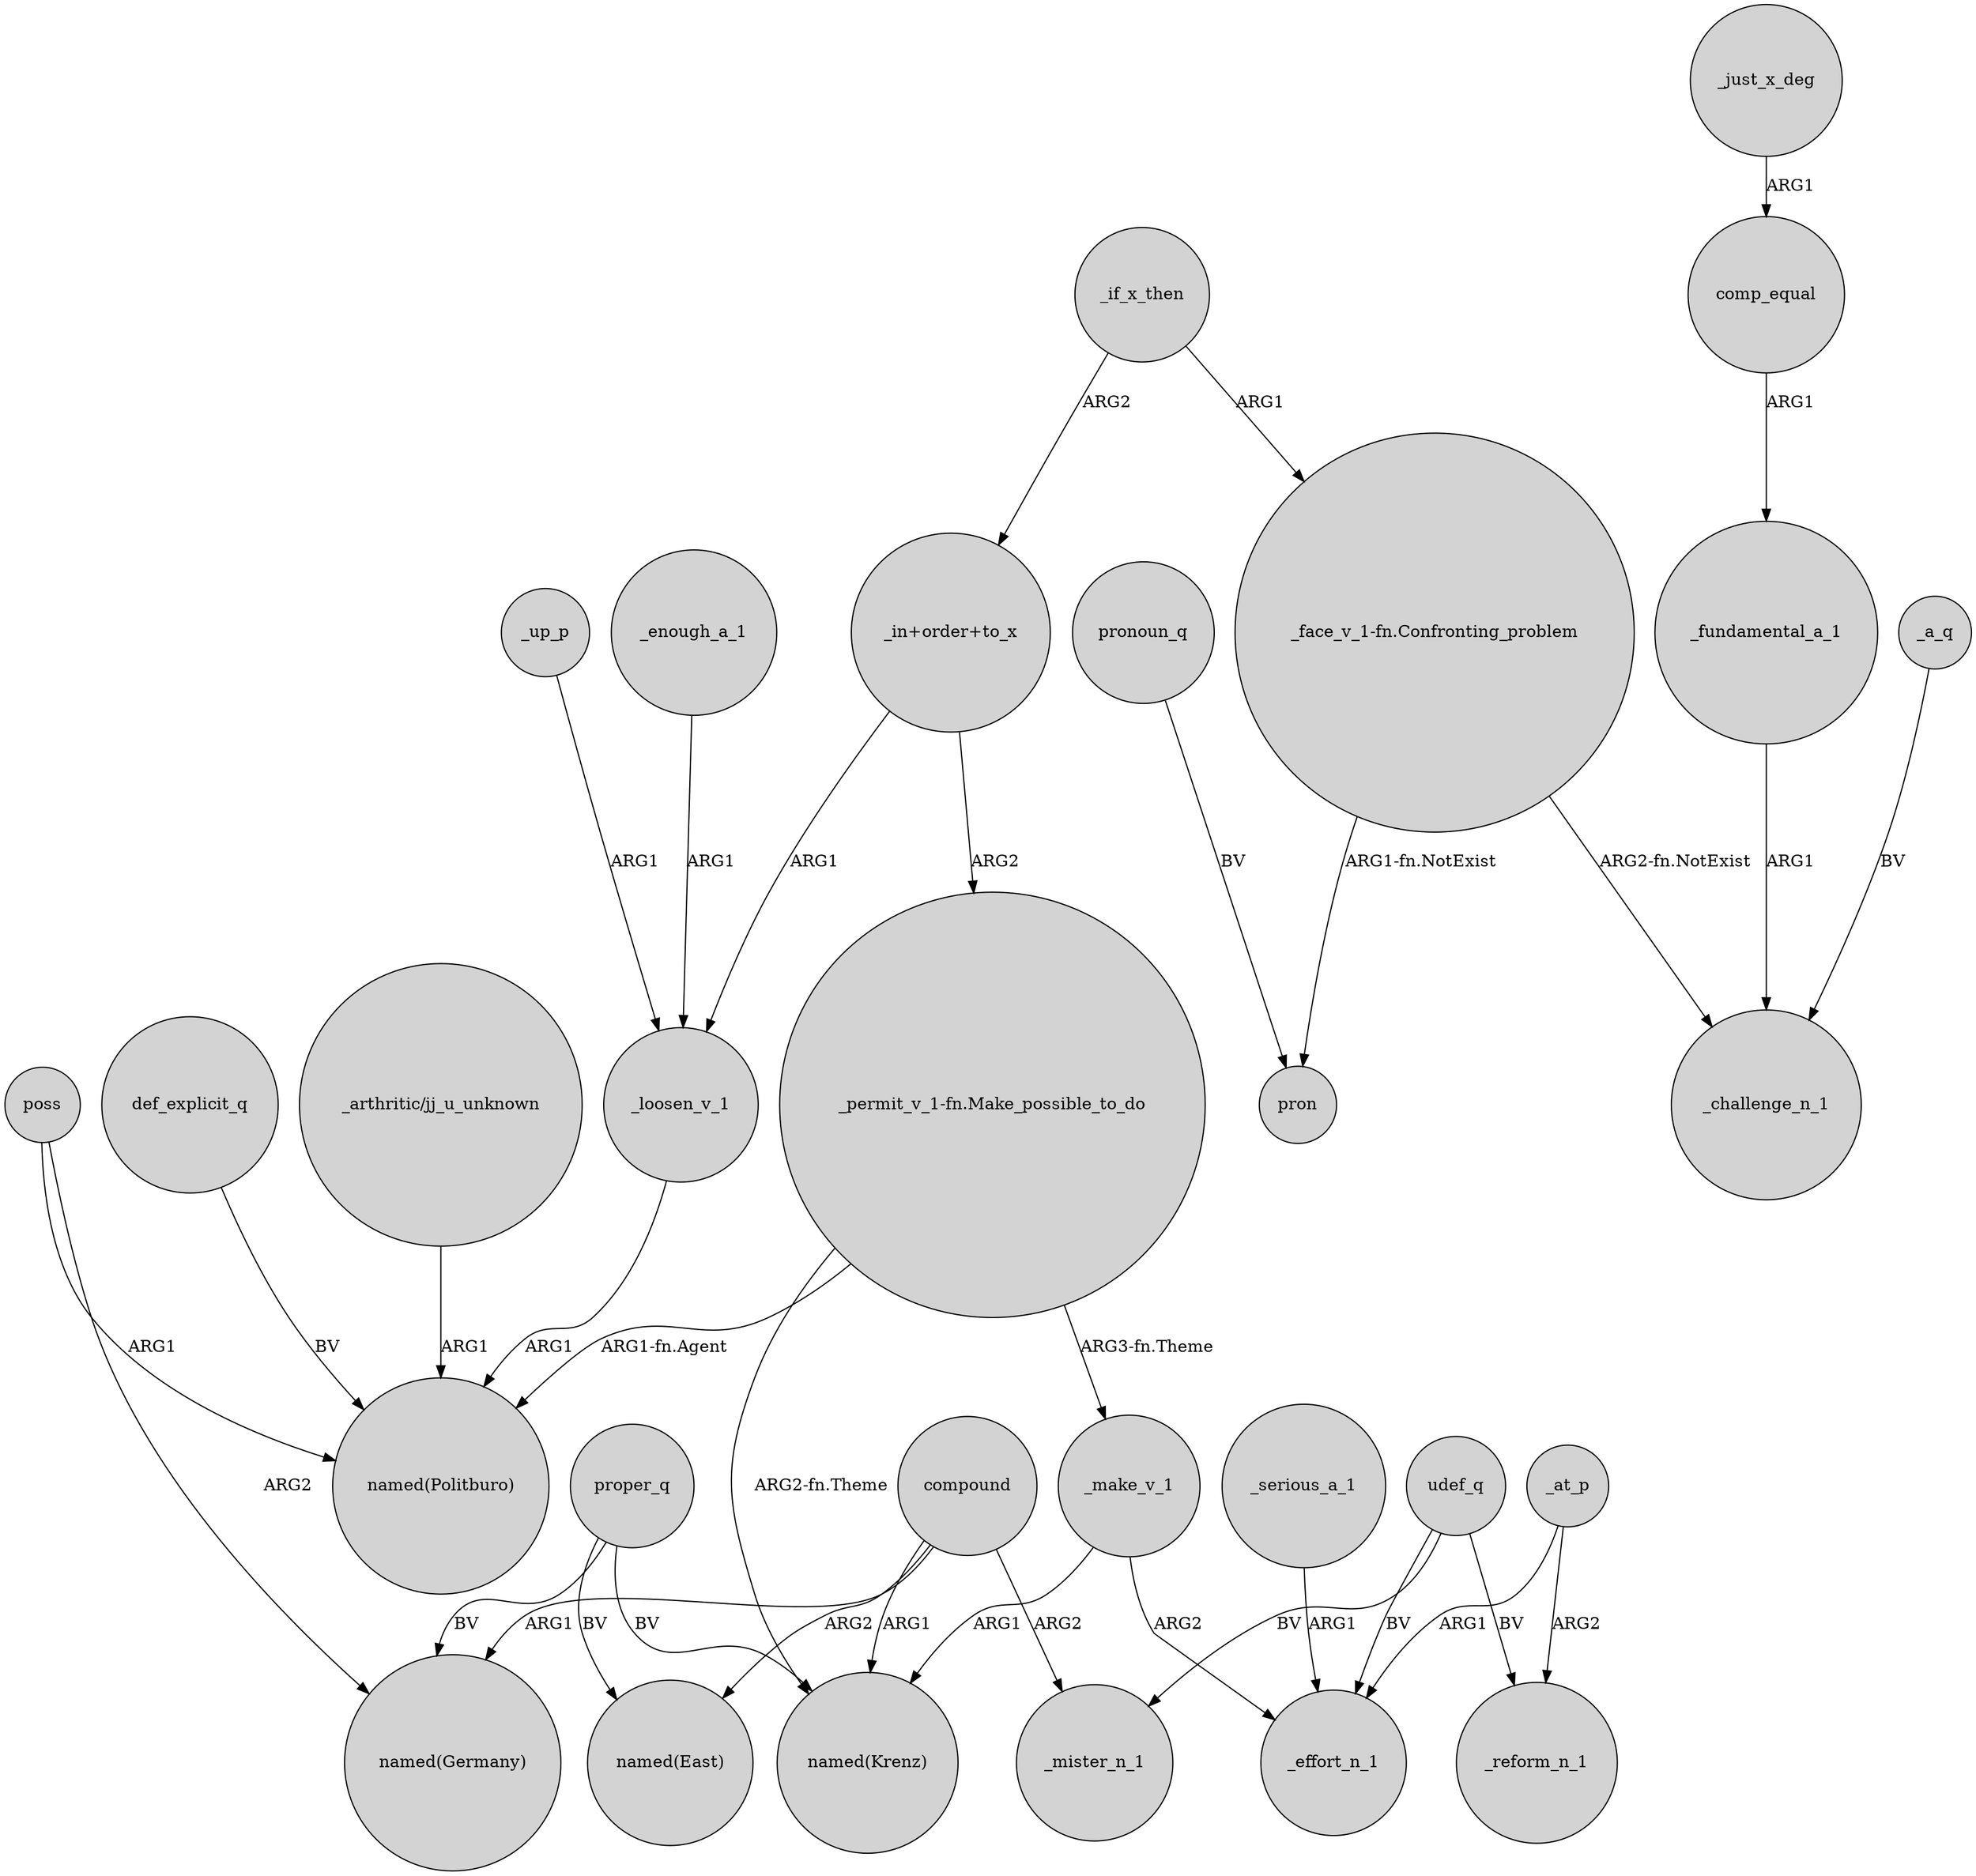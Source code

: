 digraph {
	node [shape=circle style=filled]
	poss -> "named(Politburo)" [label=ARG1]
	comp_equal -> _fundamental_a_1 [label=ARG1]
	_just_x_deg -> comp_equal [label=ARG1]
	proper_q -> "named(Germany)" [label=BV]
	def_explicit_q -> "named(Politburo)" [label=BV]
	compound -> _mister_n_1 [label=ARG2]
	"_permit_v_1-fn.Make_possible_to_do" -> "named(Politburo)" [label="ARG1-fn.Agent"]
	proper_q -> "named(Krenz)" [label=BV]
	udef_q -> _mister_n_1 [label=BV]
	_if_x_then -> "_face_v_1-fn.Confronting_problem" [label=ARG1]
	"_arthritic/jj_u_unknown" -> "named(Politburo)" [label=ARG1]
	_make_v_1 -> _effort_n_1 [label=ARG2]
	_enough_a_1 -> _loosen_v_1 [label=ARG1]
	_up_p -> _loosen_v_1 [label=ARG1]
	"_permit_v_1-fn.Make_possible_to_do" -> _make_v_1 [label="ARG3-fn.Theme"]
	udef_q -> _reform_n_1 [label=BV]
	_at_p -> _reform_n_1 [label=ARG2]
	pronoun_q -> pron [label=BV]
	_a_q -> _challenge_n_1 [label=BV]
	"_face_v_1-fn.Confronting_problem" -> pron [label="ARG1-fn.NotExist"]
	_make_v_1 -> "named(Krenz)" [label=ARG1]
	"_permit_v_1-fn.Make_possible_to_do" -> "named(Krenz)" [label="ARG2-fn.Theme"]
	compound -> "named(Germany)" [label=ARG1]
	_if_x_then -> "_in+order+to_x" [label=ARG2]
	_serious_a_1 -> _effort_n_1 [label=ARG1]
	compound -> "named(Krenz)" [label=ARG1]
	"_face_v_1-fn.Confronting_problem" -> _challenge_n_1 [label="ARG2-fn.NotExist"]
	_at_p -> _effort_n_1 [label=ARG1]
	compound -> "named(East)" [label=ARG2]
	poss -> "named(Germany)" [label=ARG2]
	proper_q -> "named(East)" [label=BV]
	_fundamental_a_1 -> _challenge_n_1 [label=ARG1]
	_loosen_v_1 -> "named(Politburo)" [label=ARG1]
	udef_q -> _effort_n_1 [label=BV]
	"_in+order+to_x" -> _loosen_v_1 [label=ARG1]
	"_in+order+to_x" -> "_permit_v_1-fn.Make_possible_to_do" [label=ARG2]
}
